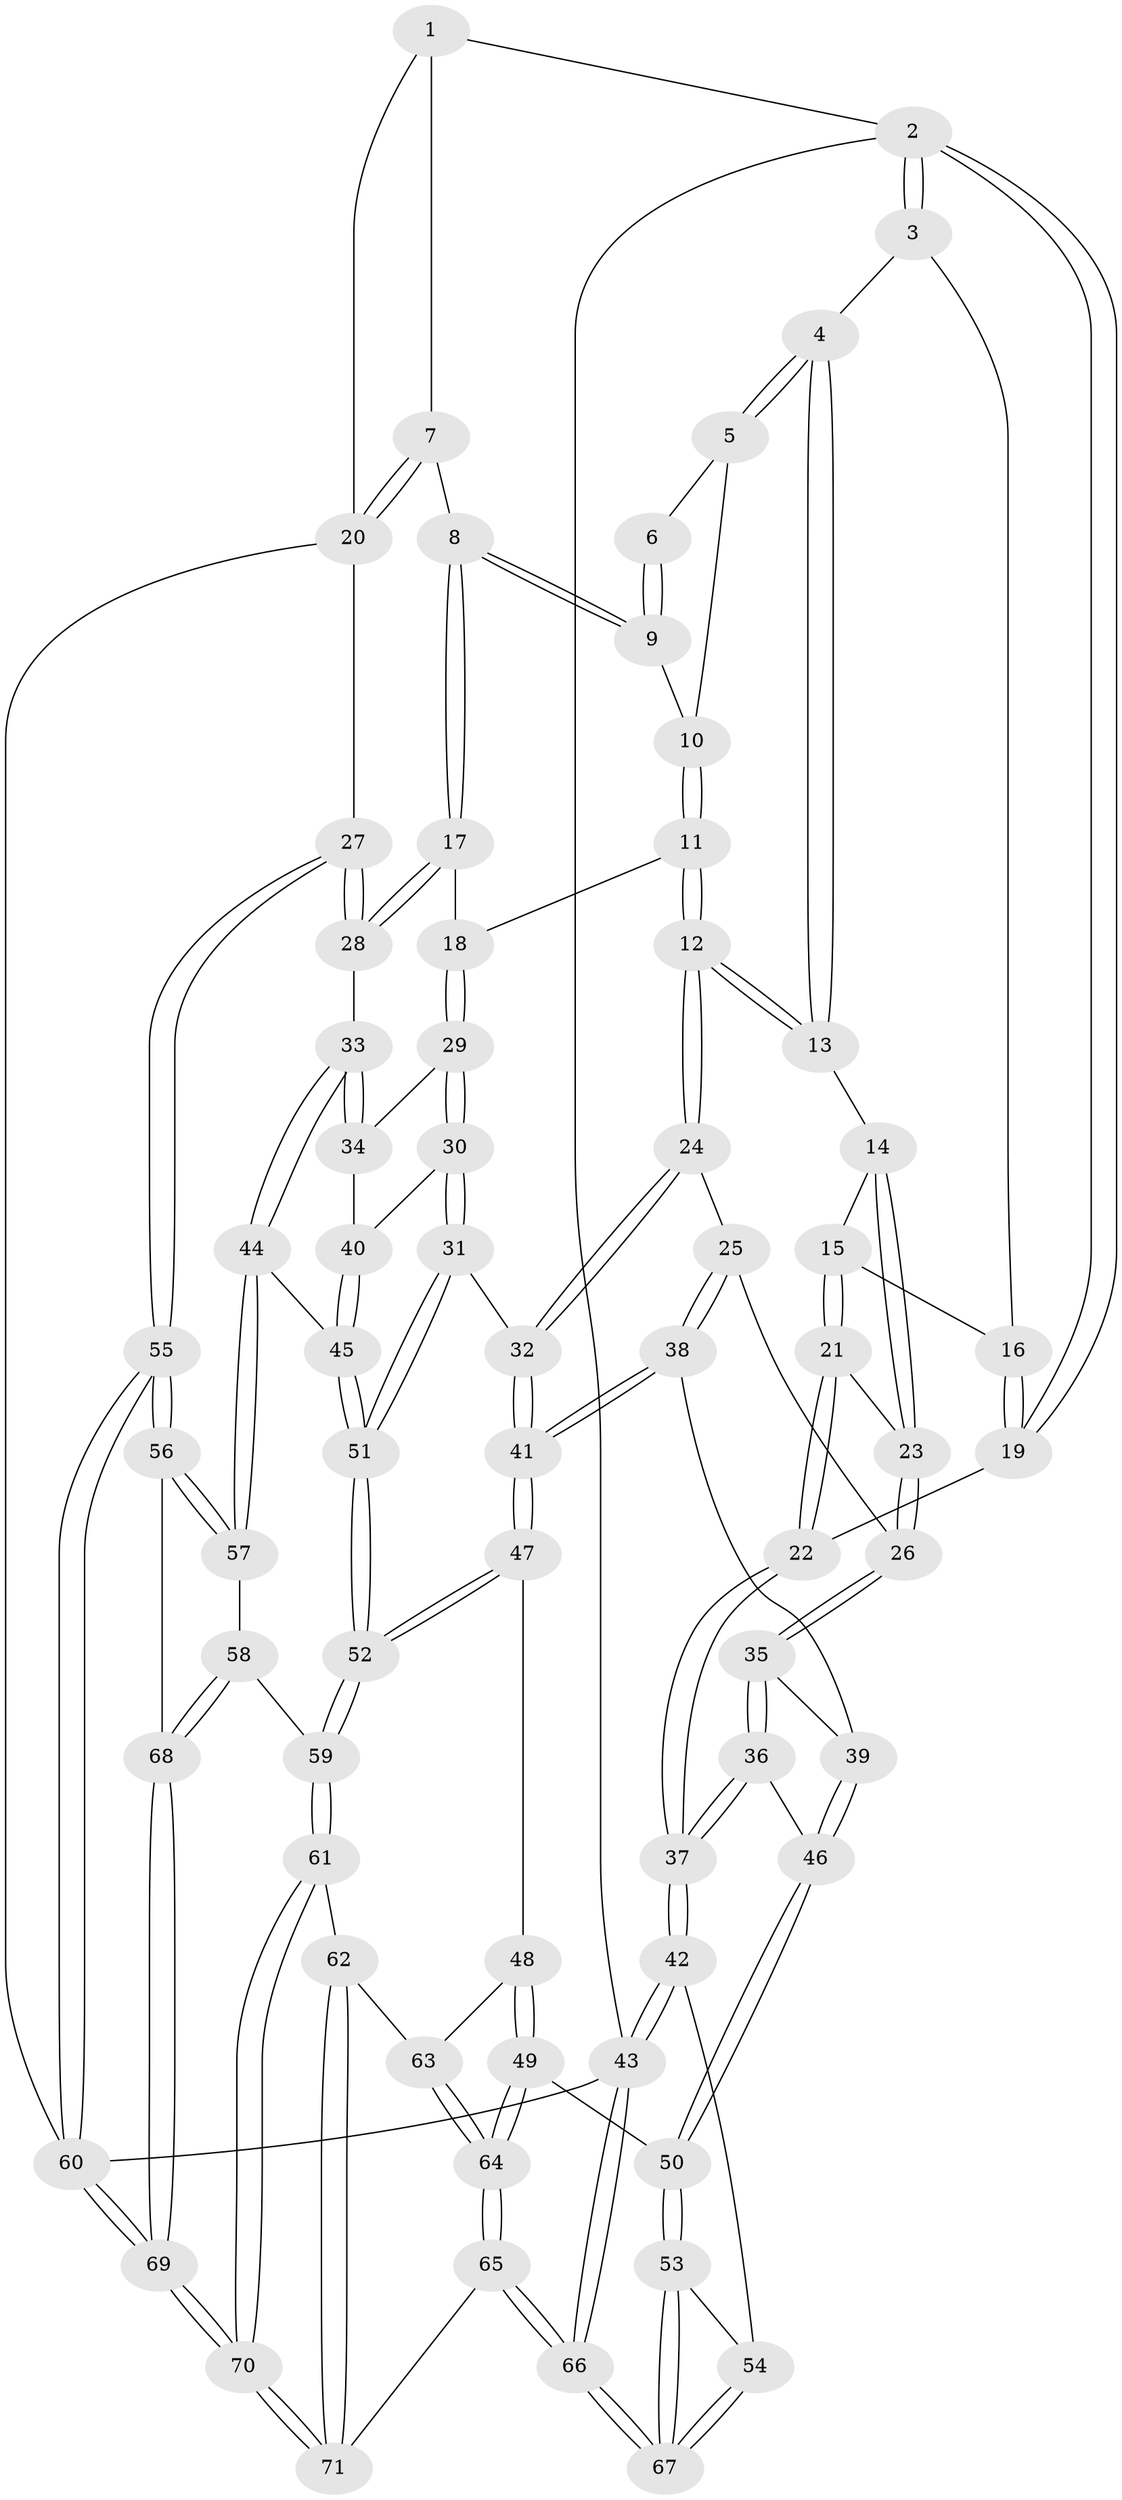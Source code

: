 // coarse degree distribution, {3: 0.2857142857142857, 5: 0.14285714285714285, 4: 0.23809523809523808, 2: 0.19047619047619047, 6: 0.047619047619047616, 8: 0.047619047619047616, 9: 0.047619047619047616}
// Generated by graph-tools (version 1.1) at 2025/06/03/04/25 22:06:14]
// undirected, 71 vertices, 174 edges
graph export_dot {
graph [start="1"]
  node [color=gray90,style=filled];
  1 [pos="+0.8507791901402955+0"];
  2 [pos="+0+0"];
  3 [pos="+0.28165359725202876+0"];
  4 [pos="+0.30469911201535005+0"];
  5 [pos="+0.37402475138079405+0"];
  6 [pos="+0.5517830027742737+0"];
  7 [pos="+0.8413137596546365+0.12216387732552328"];
  8 [pos="+0.785176548589259+0.19884729986969307"];
  9 [pos="+0.7242568728608177+0.14754612388036492"];
  10 [pos="+0.43710969771026753+0"];
  11 [pos="+0.5422479493953014+0.2753963693361569"];
  12 [pos="+0.42207584526316916+0.3581435755394337"];
  13 [pos="+0.2906762278205661+0.22279779552696494"];
  14 [pos="+0.21534383364397183+0.2727999174695268"];
  15 [pos="+0.1602370343111891+0.2614506394465673"];
  16 [pos="+0.09294235291360119+0.211019289550839"];
  17 [pos="+0.7662064821822638+0.2695037192851167"];
  18 [pos="+0.7044907957367467+0.2968476715399119"];
  19 [pos="+0+0.2934165815735029"];
  20 [pos="+1+0.16568882071652208"];
  21 [pos="+0.09988051280658862+0.34663995910535655"];
  22 [pos="+0+0.3099365997629849"];
  23 [pos="+0.2004025958068757+0.42783814702911555"];
  24 [pos="+0.3906920797424116+0.4627506483390214"];
  25 [pos="+0.27219969522993753+0.4819982582745042"];
  26 [pos="+0.21429591380715118+0.4701086948369039"];
  27 [pos="+1+0.5378652789404329"];
  28 [pos="+1+0.5248552944696414"];
  29 [pos="+0.6398920684007584+0.5078011298348498"];
  30 [pos="+0.5391396645871744+0.5880468449999889"];
  31 [pos="+0.5265495831038628+0.5913460834303823"];
  32 [pos="+0.47123622768831763+0.5647027962992698"];
  33 [pos="+0.8848723046732677+0.5861491171701622"];
  34 [pos="+0.7613862341882105+0.5596569131135821"];
  35 [pos="+0.12293535074398446+0.5225498640141293"];
  36 [pos="+0+0.5674130563457738"];
  37 [pos="+0+0.5880463884570328"];
  38 [pos="+0.2627045961050988+0.6607508536931664"];
  39 [pos="+0.22663106163651042+0.6769547917141598"];
  40 [pos="+0.6694045124088036+0.6626880267458156"];
  41 [pos="+0.34026044514509707+0.6950741831681648"];
  42 [pos="+0+0.7065655426921357"];
  43 [pos="+0+1"];
  44 [pos="+0.7484815971283261+0.7284962153059411"];
  45 [pos="+0.7006658116545632+0.6911501951099327"];
  46 [pos="+0.19893026123676058+0.7070369763610145"];
  47 [pos="+0.3429255066125292+0.7397706308573513"];
  48 [pos="+0.2785426383279435+0.8262383599740603"];
  49 [pos="+0.2660023209870283+0.8312902769531546"];
  50 [pos="+0.18348445307702677+0.8093744900886348"];
  51 [pos="+0.526699929376203+0.7842431863253102"];
  52 [pos="+0.525012312945653+0.8251303456277725"];
  53 [pos="+0.14187771975641691+0.8266004754388341"];
  54 [pos="+0+0.7756931120906418"];
  55 [pos="+1+1"];
  56 [pos="+0.909090241128292+0.8735049246310724"];
  57 [pos="+0.7478955657481554+0.7346349798019298"];
  58 [pos="+0.6569199803667195+0.850049743428912"];
  59 [pos="+0.5260123576591075+0.8284301152830991"];
  60 [pos="+1+1"];
  61 [pos="+0.5161629374003375+0.8434074054646845"];
  62 [pos="+0.48259175904575513+0.8717479764114325"];
  63 [pos="+0.3732877528187725+0.8638705688561001"];
  64 [pos="+0.29390202139378024+1"];
  65 [pos="+0.2974554947751518+1"];
  66 [pos="+0.17740068275665144+1"];
  67 [pos="+0.14670029158383366+1"];
  68 [pos="+0.6803386482408721+0.8836400240858486"];
  69 [pos="+0.7721572278308941+1"];
  70 [pos="+0.6806072018087794+1"];
  71 [pos="+0.3213191734038594+1"];
  1 -- 2;
  1 -- 7;
  1 -- 20;
  2 -- 3;
  2 -- 3;
  2 -- 19;
  2 -- 19;
  2 -- 43;
  3 -- 4;
  3 -- 16;
  4 -- 5;
  4 -- 5;
  4 -- 13;
  4 -- 13;
  5 -- 6;
  5 -- 10;
  6 -- 9;
  6 -- 9;
  7 -- 8;
  7 -- 20;
  7 -- 20;
  8 -- 9;
  8 -- 9;
  8 -- 17;
  8 -- 17;
  9 -- 10;
  10 -- 11;
  10 -- 11;
  11 -- 12;
  11 -- 12;
  11 -- 18;
  12 -- 13;
  12 -- 13;
  12 -- 24;
  12 -- 24;
  13 -- 14;
  14 -- 15;
  14 -- 23;
  14 -- 23;
  15 -- 16;
  15 -- 21;
  15 -- 21;
  16 -- 19;
  16 -- 19;
  17 -- 18;
  17 -- 28;
  17 -- 28;
  18 -- 29;
  18 -- 29;
  19 -- 22;
  20 -- 27;
  20 -- 60;
  21 -- 22;
  21 -- 22;
  21 -- 23;
  22 -- 37;
  22 -- 37;
  23 -- 26;
  23 -- 26;
  24 -- 25;
  24 -- 32;
  24 -- 32;
  25 -- 26;
  25 -- 38;
  25 -- 38;
  26 -- 35;
  26 -- 35;
  27 -- 28;
  27 -- 28;
  27 -- 55;
  27 -- 55;
  28 -- 33;
  29 -- 30;
  29 -- 30;
  29 -- 34;
  30 -- 31;
  30 -- 31;
  30 -- 40;
  31 -- 32;
  31 -- 51;
  31 -- 51;
  32 -- 41;
  32 -- 41;
  33 -- 34;
  33 -- 34;
  33 -- 44;
  33 -- 44;
  34 -- 40;
  35 -- 36;
  35 -- 36;
  35 -- 39;
  36 -- 37;
  36 -- 37;
  36 -- 46;
  37 -- 42;
  37 -- 42;
  38 -- 39;
  38 -- 41;
  38 -- 41;
  39 -- 46;
  39 -- 46;
  40 -- 45;
  40 -- 45;
  41 -- 47;
  41 -- 47;
  42 -- 43;
  42 -- 43;
  42 -- 54;
  43 -- 66;
  43 -- 66;
  43 -- 60;
  44 -- 45;
  44 -- 57;
  44 -- 57;
  45 -- 51;
  45 -- 51;
  46 -- 50;
  46 -- 50;
  47 -- 48;
  47 -- 52;
  47 -- 52;
  48 -- 49;
  48 -- 49;
  48 -- 63;
  49 -- 50;
  49 -- 64;
  49 -- 64;
  50 -- 53;
  50 -- 53;
  51 -- 52;
  51 -- 52;
  52 -- 59;
  52 -- 59;
  53 -- 54;
  53 -- 67;
  53 -- 67;
  54 -- 67;
  54 -- 67;
  55 -- 56;
  55 -- 56;
  55 -- 60;
  55 -- 60;
  56 -- 57;
  56 -- 57;
  56 -- 68;
  57 -- 58;
  58 -- 59;
  58 -- 68;
  58 -- 68;
  59 -- 61;
  59 -- 61;
  60 -- 69;
  60 -- 69;
  61 -- 62;
  61 -- 70;
  61 -- 70;
  62 -- 63;
  62 -- 71;
  62 -- 71;
  63 -- 64;
  63 -- 64;
  64 -- 65;
  64 -- 65;
  65 -- 66;
  65 -- 66;
  65 -- 71;
  66 -- 67;
  66 -- 67;
  68 -- 69;
  68 -- 69;
  69 -- 70;
  69 -- 70;
  70 -- 71;
  70 -- 71;
}
